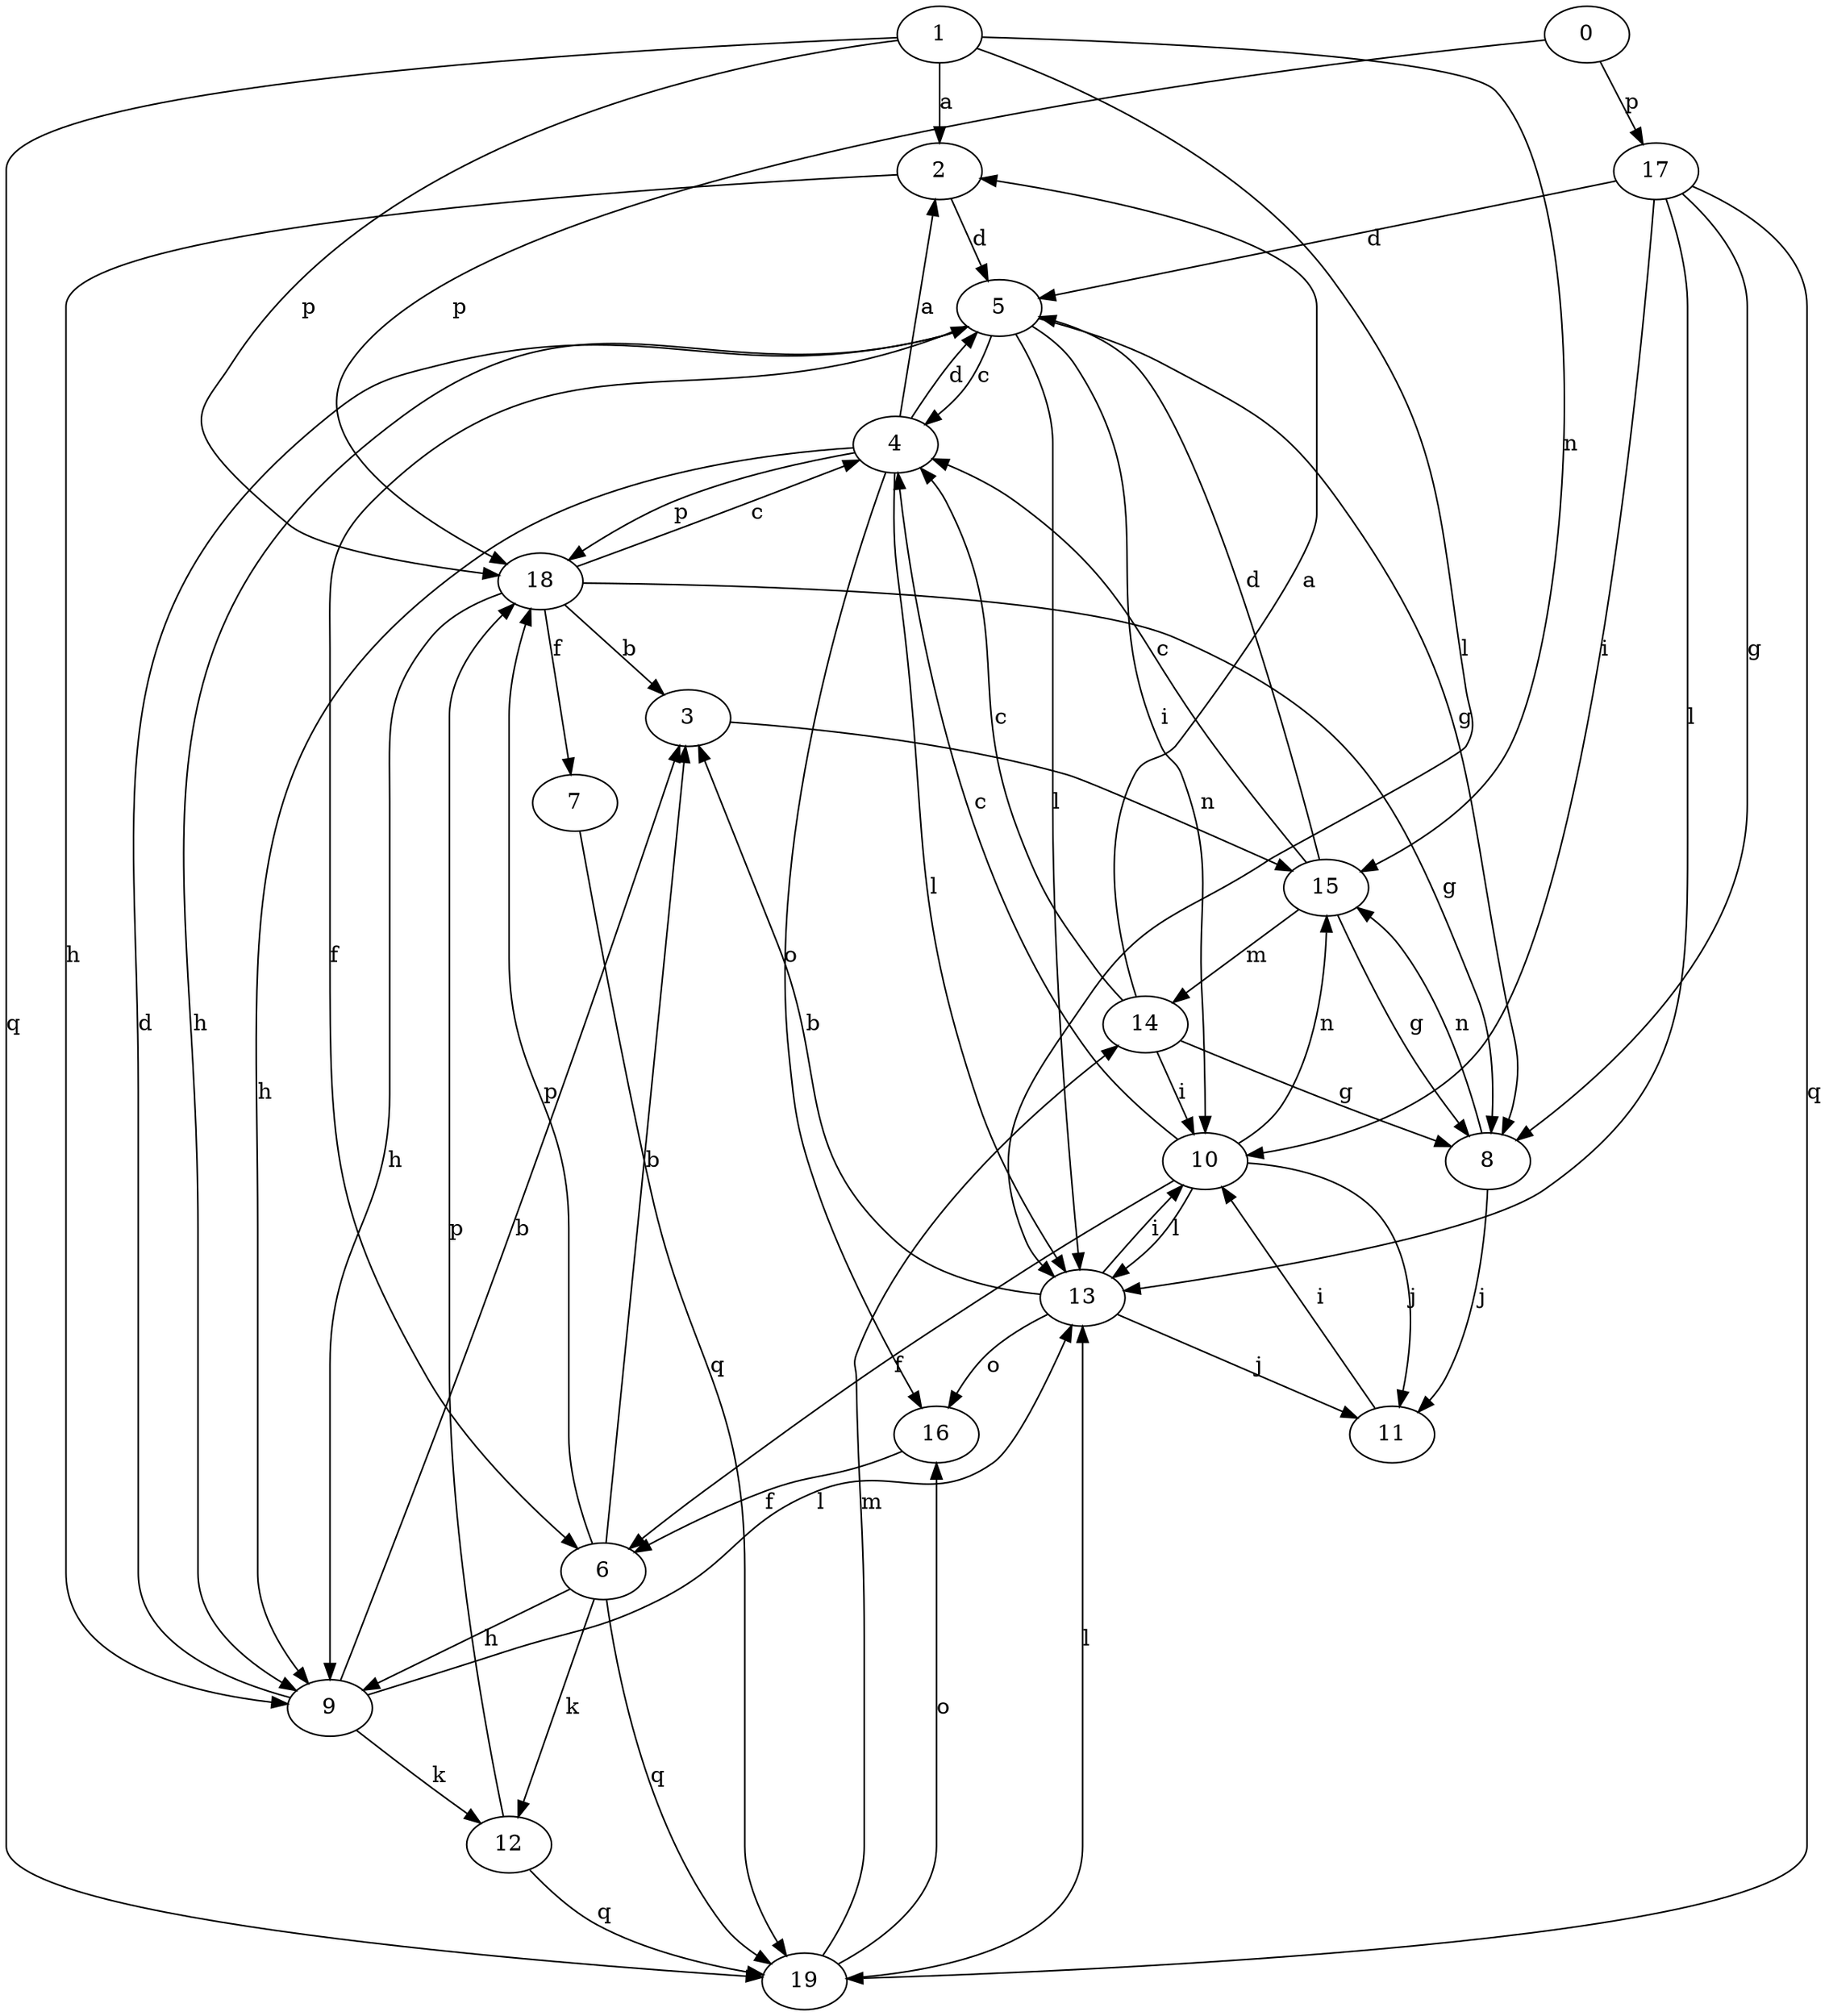 strict digraph  {
1;
2;
0;
3;
4;
5;
6;
7;
8;
9;
10;
11;
12;
13;
14;
15;
16;
17;
18;
19;
1 -> 2  [label=a];
1 -> 13  [label=l];
1 -> 15  [label=n];
1 -> 18  [label=p];
1 -> 19  [label=q];
2 -> 5  [label=d];
2 -> 9  [label=h];
0 -> 17  [label=p];
0 -> 18  [label=p];
3 -> 15  [label=n];
4 -> 2  [label=a];
4 -> 5  [label=d];
4 -> 9  [label=h];
4 -> 13  [label=l];
4 -> 16  [label=o];
4 -> 18  [label=p];
5 -> 4  [label=c];
5 -> 6  [label=f];
5 -> 8  [label=g];
5 -> 9  [label=h];
5 -> 10  [label=i];
5 -> 13  [label=l];
6 -> 3  [label=b];
6 -> 9  [label=h];
6 -> 12  [label=k];
6 -> 18  [label=p];
6 -> 19  [label=q];
7 -> 19  [label=q];
8 -> 11  [label=j];
8 -> 15  [label=n];
9 -> 3  [label=b];
9 -> 5  [label=d];
9 -> 12  [label=k];
9 -> 13  [label=l];
10 -> 4  [label=c];
10 -> 6  [label=f];
10 -> 11  [label=j];
10 -> 13  [label=l];
10 -> 15  [label=n];
11 -> 10  [label=i];
12 -> 18  [label=p];
12 -> 19  [label=q];
13 -> 3  [label=b];
13 -> 10  [label=i];
13 -> 11  [label=j];
13 -> 16  [label=o];
14 -> 2  [label=a];
14 -> 4  [label=c];
14 -> 8  [label=g];
14 -> 10  [label=i];
15 -> 4  [label=c];
15 -> 5  [label=d];
15 -> 8  [label=g];
15 -> 14  [label=m];
16 -> 6  [label=f];
17 -> 5  [label=d];
17 -> 8  [label=g];
17 -> 10  [label=i];
17 -> 13  [label=l];
17 -> 19  [label=q];
18 -> 3  [label=b];
18 -> 4  [label=c];
18 -> 7  [label=f];
18 -> 8  [label=g];
18 -> 9  [label=h];
19 -> 13  [label=l];
19 -> 14  [label=m];
19 -> 16  [label=o];
}
